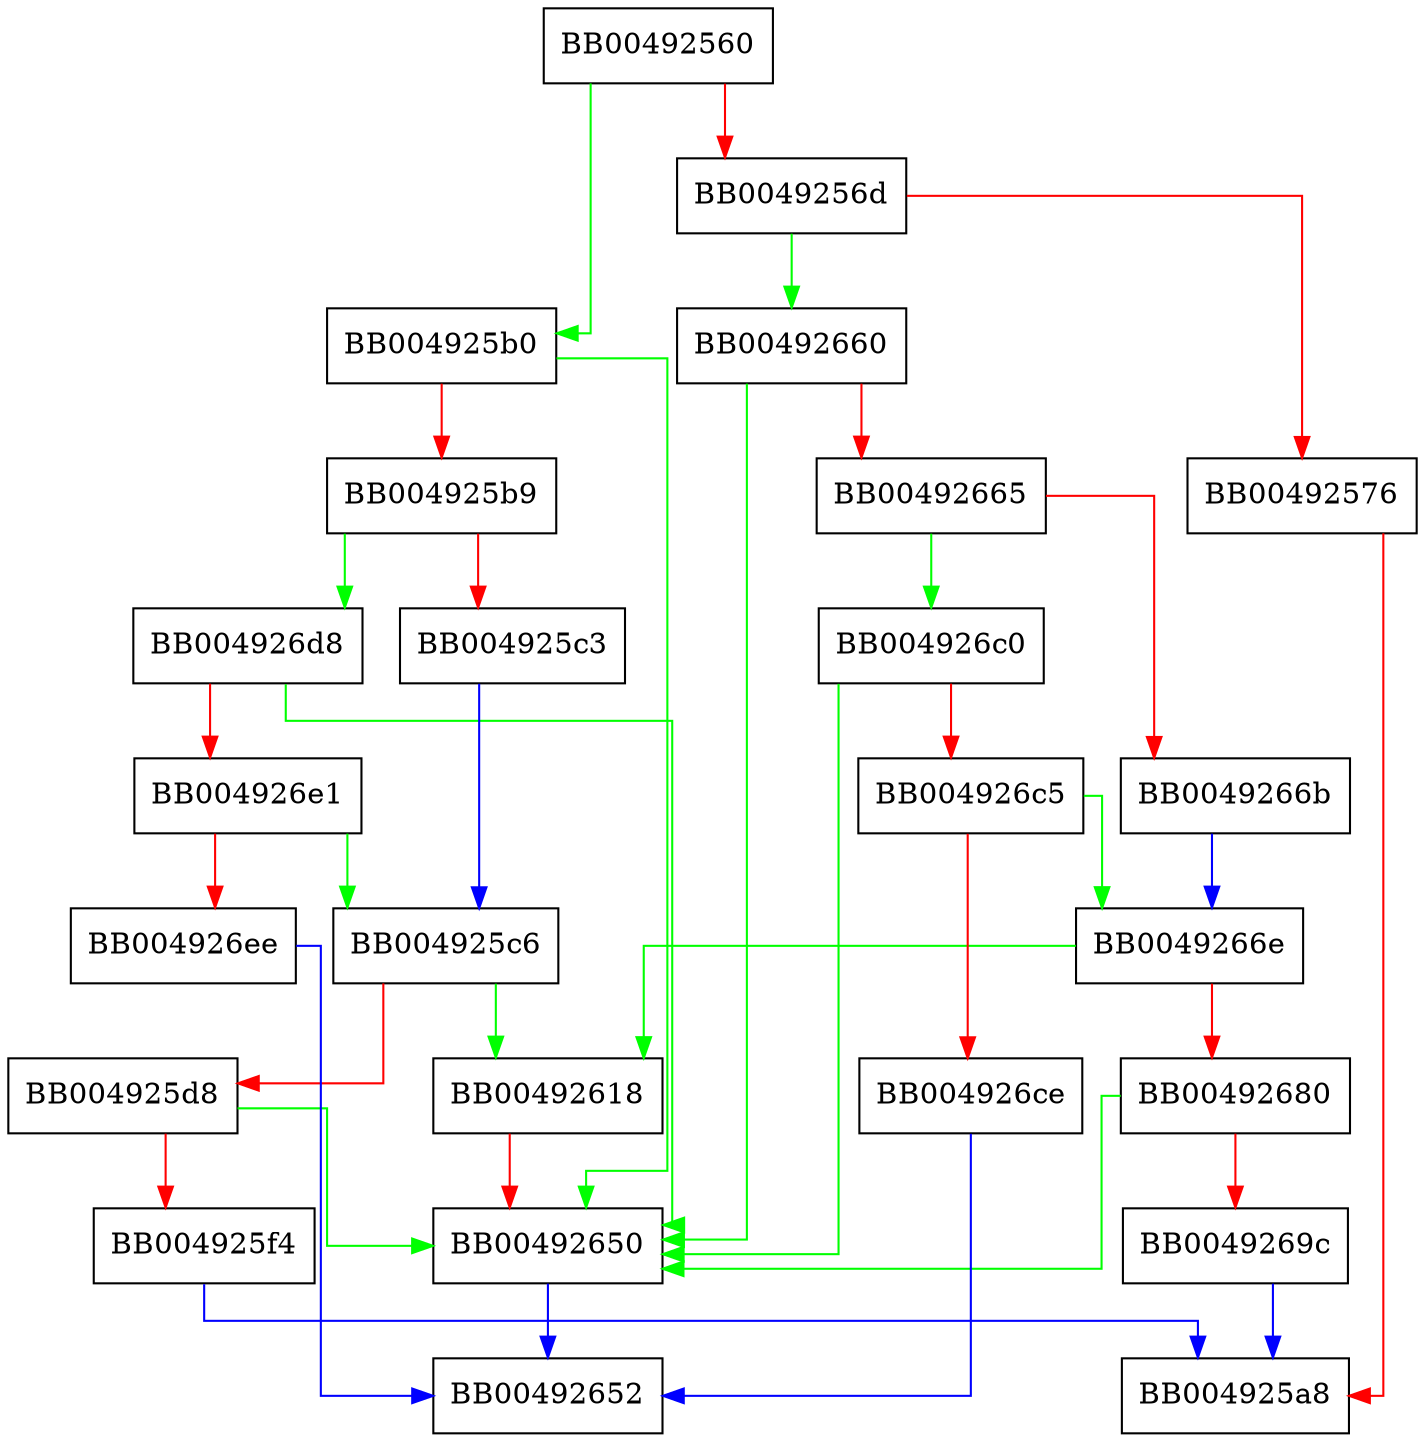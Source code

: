 digraph SSL_enable_ct {
  node [shape="box"];
  graph [splines=ortho];
  BB00492560 -> BB004925b0 [color="green"];
  BB00492560 -> BB0049256d [color="red"];
  BB0049256d -> BB00492660 [color="green"];
  BB0049256d -> BB00492576 [color="red"];
  BB00492576 -> BB004925a8 [color="red"];
  BB004925b0 -> BB00492650 [color="green"];
  BB004925b0 -> BB004925b9 [color="red"];
  BB004925b9 -> BB004926d8 [color="green"];
  BB004925b9 -> BB004925c3 [color="red"];
  BB004925c3 -> BB004925c6 [color="blue"];
  BB004925c6 -> BB00492618 [color="green"];
  BB004925c6 -> BB004925d8 [color="red"];
  BB004925d8 -> BB00492650 [color="green"];
  BB004925d8 -> BB004925f4 [color="red"];
  BB004925f4 -> BB004925a8 [color="blue"];
  BB00492618 -> BB00492650 [color="red"];
  BB00492650 -> BB00492652 [color="blue"];
  BB00492660 -> BB00492650 [color="green"];
  BB00492660 -> BB00492665 [color="red"];
  BB00492665 -> BB004926c0 [color="green"];
  BB00492665 -> BB0049266b [color="red"];
  BB0049266b -> BB0049266e [color="blue"];
  BB0049266e -> BB00492618 [color="green"];
  BB0049266e -> BB00492680 [color="red"];
  BB00492680 -> BB00492650 [color="green"];
  BB00492680 -> BB0049269c [color="red"];
  BB0049269c -> BB004925a8 [color="blue"];
  BB004926c0 -> BB00492650 [color="green"];
  BB004926c0 -> BB004926c5 [color="red"];
  BB004926c5 -> BB0049266e [color="green"];
  BB004926c5 -> BB004926ce [color="red"];
  BB004926ce -> BB00492652 [color="blue"];
  BB004926d8 -> BB00492650 [color="green"];
  BB004926d8 -> BB004926e1 [color="red"];
  BB004926e1 -> BB004925c6 [color="green"];
  BB004926e1 -> BB004926ee [color="red"];
  BB004926ee -> BB00492652 [color="blue"];
}
